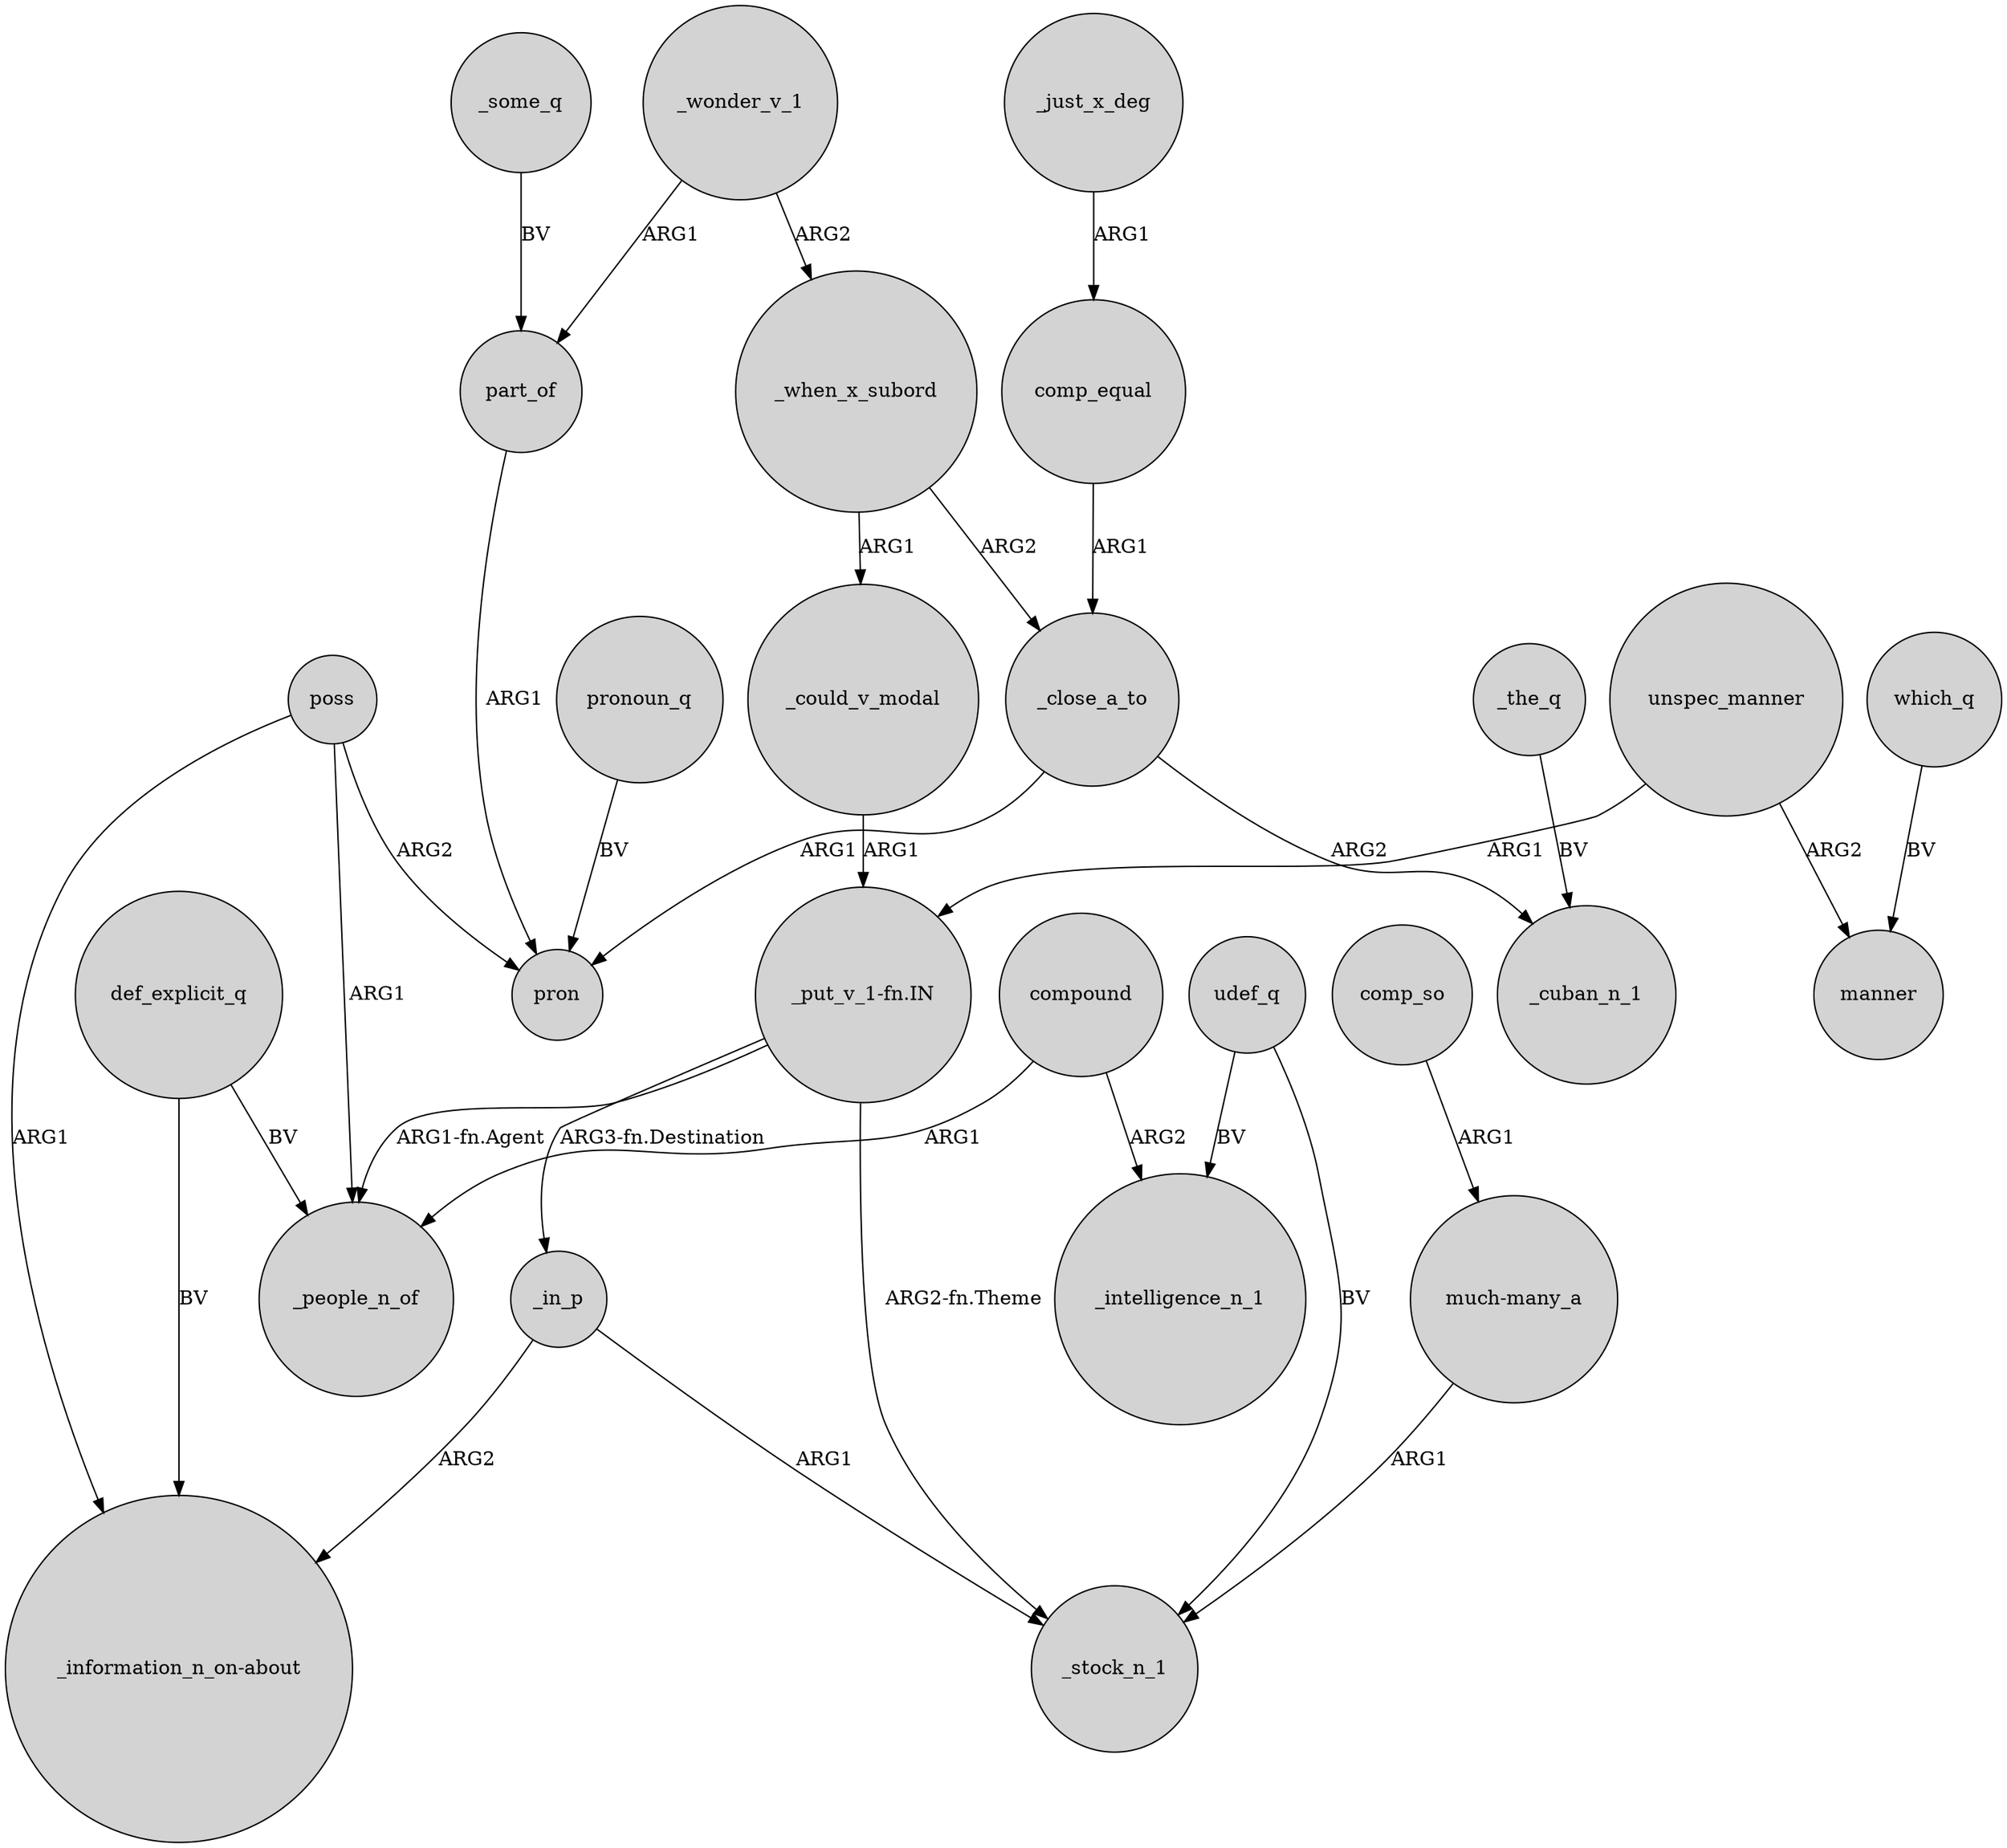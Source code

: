digraph {
	node [shape=circle style=filled]
	part_of -> pron [label=ARG1]
	compound -> _intelligence_n_1 [label=ARG2]
	def_explicit_q -> "_information_n_on-about" [label=BV]
	_just_x_deg -> comp_equal [label=ARG1]
	"much-many_a" -> _stock_n_1 [label=ARG1]
	poss -> pron [label=ARG2]
	_in_p -> "_information_n_on-about" [label=ARG2]
	"_put_v_1-fn.IN" -> _in_p [label="ARG3-fn.Destination"]
	_close_a_to -> _cuban_n_1 [label=ARG2]
	which_q -> manner [label=BV]
	_the_q -> _cuban_n_1 [label=BV]
	poss -> _people_n_of [label=ARG1]
	_some_q -> part_of [label=BV]
	pronoun_q -> pron [label=BV]
	udef_q -> _stock_n_1 [label=BV]
	_in_p -> _stock_n_1 [label=ARG1]
	"_put_v_1-fn.IN" -> _people_n_of [label="ARG1-fn.Agent"]
	_could_v_modal -> "_put_v_1-fn.IN" [label=ARG1]
	_when_x_subord -> _close_a_to [label=ARG2]
	udef_q -> _intelligence_n_1 [label=BV]
	_wonder_v_1 -> part_of [label=ARG1]
	_when_x_subord -> _could_v_modal [label=ARG1]
	comp_equal -> _close_a_to [label=ARG1]
	poss -> "_information_n_on-about" [label=ARG1]
	"_put_v_1-fn.IN" -> _stock_n_1 [label="ARG2-fn.Theme"]
	comp_so -> "much-many_a" [label=ARG1]
	compound -> _people_n_of [label=ARG1]
	_wonder_v_1 -> _when_x_subord [label=ARG2]
	unspec_manner -> "_put_v_1-fn.IN" [label=ARG1]
	unspec_manner -> manner [label=ARG2]
	def_explicit_q -> _people_n_of [label=BV]
	_close_a_to -> pron [label=ARG1]
}
